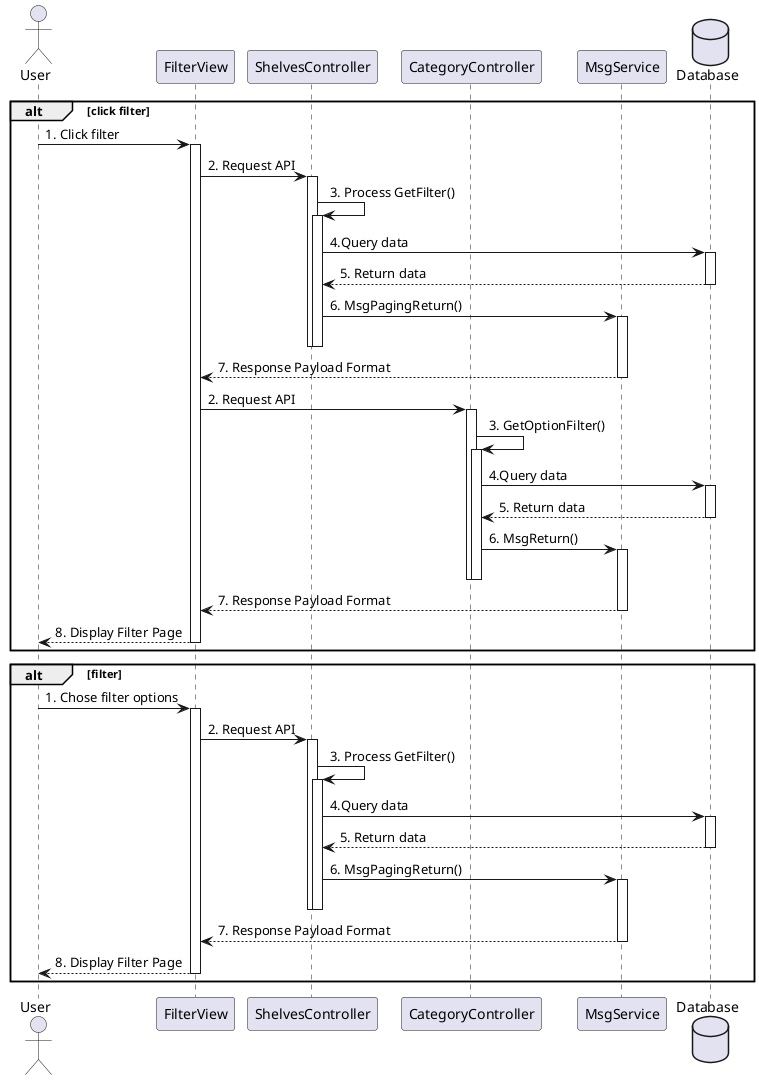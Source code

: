 @startuml
actor       User       as user
participant FilterView as view
participant ShelvesController as shelves
participant CategoryController as category
participant MsgService as msgService
database    Database    as db

alt click filter
    user -> view ++: 1. Click filter
    view -> shelves ++ : 2. Request API
    shelves -> shelves ++ : 3. Process GetFilter()
    shelves -> db ++ : 4.Query data
    db --> shelves -- : 5. Return data
    shelves -> msgService ++-- : 6. MsgPagingReturn()
    deactivate shelves
    msgService --> view -- : 7. Response Payload Format

    view -> category ++ : 2. Request API
    category -> category ++ : 3. GetOptionFilter()
    category -> db ++ : 4.Query data
    db --> category -- : 5. Return data
    category -> msgService ++-- : 6. MsgReturn()
    deactivate category
    msgService --> view -- : 7. Response Payload Format
    view --> user -- : 8. Display Filter Page

end


alt filter
    user -> view ++: 1. Chose filter options
    view -> shelves ++ : 2. Request API
    shelves -> shelves ++ : 3. Process GetFilter()
    shelves -> db ++ : 4.Query data
    db --> shelves -- : 5. Return data
    shelves -> msgService ++-- : 6. MsgPagingReturn()
    deactivate shelves
    msgService --> view -- : 7. Response Payload Format
    view --> user -- : 8. Display Filter Page
end



@enduml